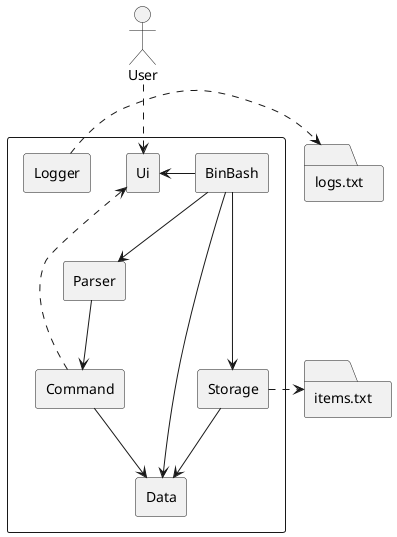 @startuml

skinparam componentStyle rectangle

actor User
folder "items.txt"
folder "logs.txt"

component {
    User .down.> [Ui]
    [BinBash] -left-> [Ui]
    [BinBash] --> [Parser]
    [BinBash] --> [Storage]
    [BinBash] --> [Data]

    [Parser] --> [Command]
    [Command] --> [Data]
    [Storage] --> [Data]

    [Command] ..> [Ui]
    [Storage] .right.> "items.txt"

    [Logger] .right.> "logs.txt"
}

@enduml